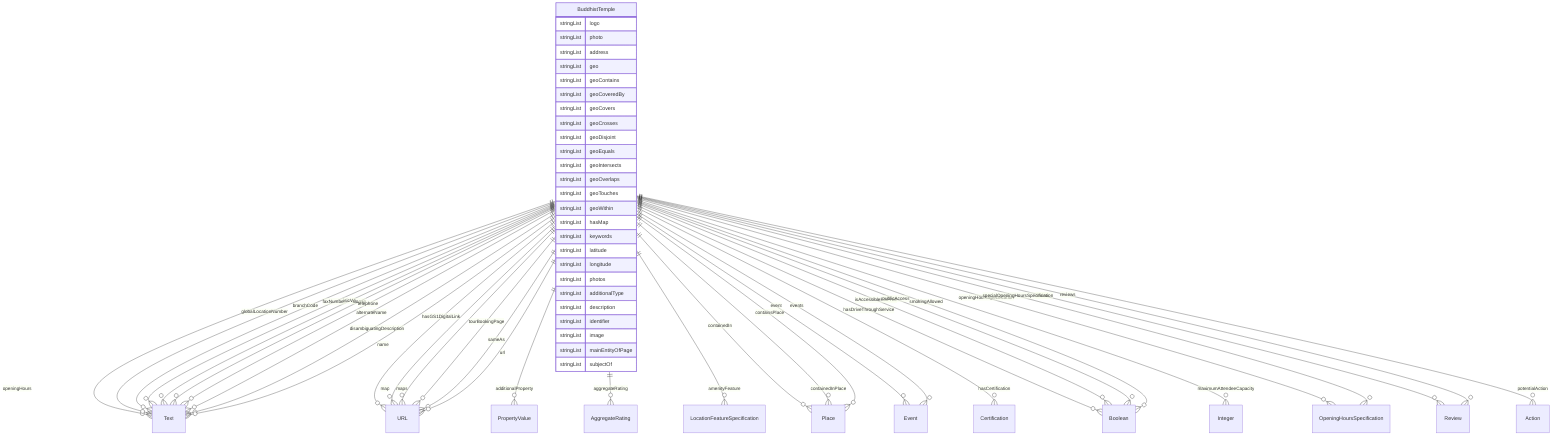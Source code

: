 erDiagram
BuddhistTemple {
    stringList logo  
    stringList photo  
    stringList address  
    stringList geo  
    stringList geoContains  
    stringList geoCoveredBy  
    stringList geoCovers  
    stringList geoCrosses  
    stringList geoDisjoint  
    stringList geoEquals  
    stringList geoIntersects  
    stringList geoOverlaps  
    stringList geoTouches  
    stringList geoWithin  
    stringList hasMap  
    stringList keywords  
    stringList latitude  
    stringList longitude  
    stringList photos  
    stringList additionalType  
    stringList description  
    stringList identifier  
    stringList image  
    stringList mainEntityOfPage  
    stringList subjectOf  
}

BuddhistTemple ||--}o Text : "openingHours"
BuddhistTemple ||--}o Text : "globalLocationNumber"
BuddhistTemple ||--}o URL : "hasGS1DigitalLink"
BuddhistTemple ||--}o PropertyValue : "additionalProperty"
BuddhistTemple ||--}o AggregateRating : "aggregateRating"
BuddhistTemple ||--}o LocationFeatureSpecification : "amenityFeature"
BuddhistTemple ||--}o Text : "branchCode"
BuddhistTemple ||--}o Place : "containedIn"
BuddhistTemple ||--}o Place : "containedInPlace"
BuddhistTemple ||--}o Place : "containsPlace"
BuddhistTemple ||--}o Event : "event"
BuddhistTemple ||--}o Event : "events"
BuddhistTemple ||--}o Text : "faxNumber"
BuddhistTemple ||--}o Certification : "hasCertification"
BuddhistTemple ||--}o Boolean : "hasDriveThroughService"
BuddhistTemple ||--}o Boolean : "isAccessibleForFree"
BuddhistTemple ||--}o Text : "isicV4"
BuddhistTemple ||--}o URL : "map"
BuddhistTemple ||--}o URL : "maps"
BuddhistTemple ||--}o Integer : "maximumAttendeeCapacity"
BuddhistTemple ||--}o OpeningHoursSpecification : "openingHoursSpecification"
BuddhistTemple ||--}o Boolean : "publicAccess"
BuddhistTemple ||--}o Review : "review"
BuddhistTemple ||--}o Review : "reviews"
BuddhistTemple ||--}o Text : "slogan"
BuddhistTemple ||--}o Boolean : "smokingAllowed"
BuddhistTemple ||--}o OpeningHoursSpecification : "specialOpeningHoursSpecification"
BuddhistTemple ||--}o Text : "telephone"
BuddhistTemple ||--}o URL : "tourBookingPage"
BuddhistTemple ||--}o Text : "alternateName"
BuddhistTemple ||--}o Text : "disambiguatingDescription"
BuddhistTemple ||--}o Text : "name"
BuddhistTemple ||--}o URL : "sameAs"
BuddhistTemple ||--}o Action : "potentialAction"
BuddhistTemple ||--}o URL : "url"